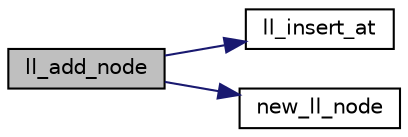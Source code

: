 digraph "ll_add_node"
{
 // LATEX_PDF_SIZE
  edge [fontname="Helvetica",fontsize="10",labelfontname="Helvetica",labelfontsize="10"];
  node [fontname="Helvetica",fontsize="10",shape=record];
  rankdir="LR";
  Node1 [label="ll_add_node",height=0.2,width=0.4,color="black", fillcolor="grey75", style="filled", fontcolor="black",tooltip="Add a new node created from the parameters to the linked list."];
  Node1 -> Node2 [color="midnightblue",fontsize="10",style="solid",fontname="Helvetica"];
  Node2 [label="ll_insert_at",height=0.2,width=0.4,color="black", fillcolor="white", style="filled",URL="$linked__list_8c.html#a30da680369bda415f38e26affaf5560f",tooltip=" "];
  Node1 -> Node3 [color="midnightblue",fontsize="10",style="solid",fontname="Helvetica"];
  Node3 [label="new_ll_node",height=0.2,width=0.4,color="black", fillcolor="white", style="filled",URL="$linked__list_8c.html#afce5e1cccada7a1eeeed1de23c5a585a",tooltip=" "];
}
